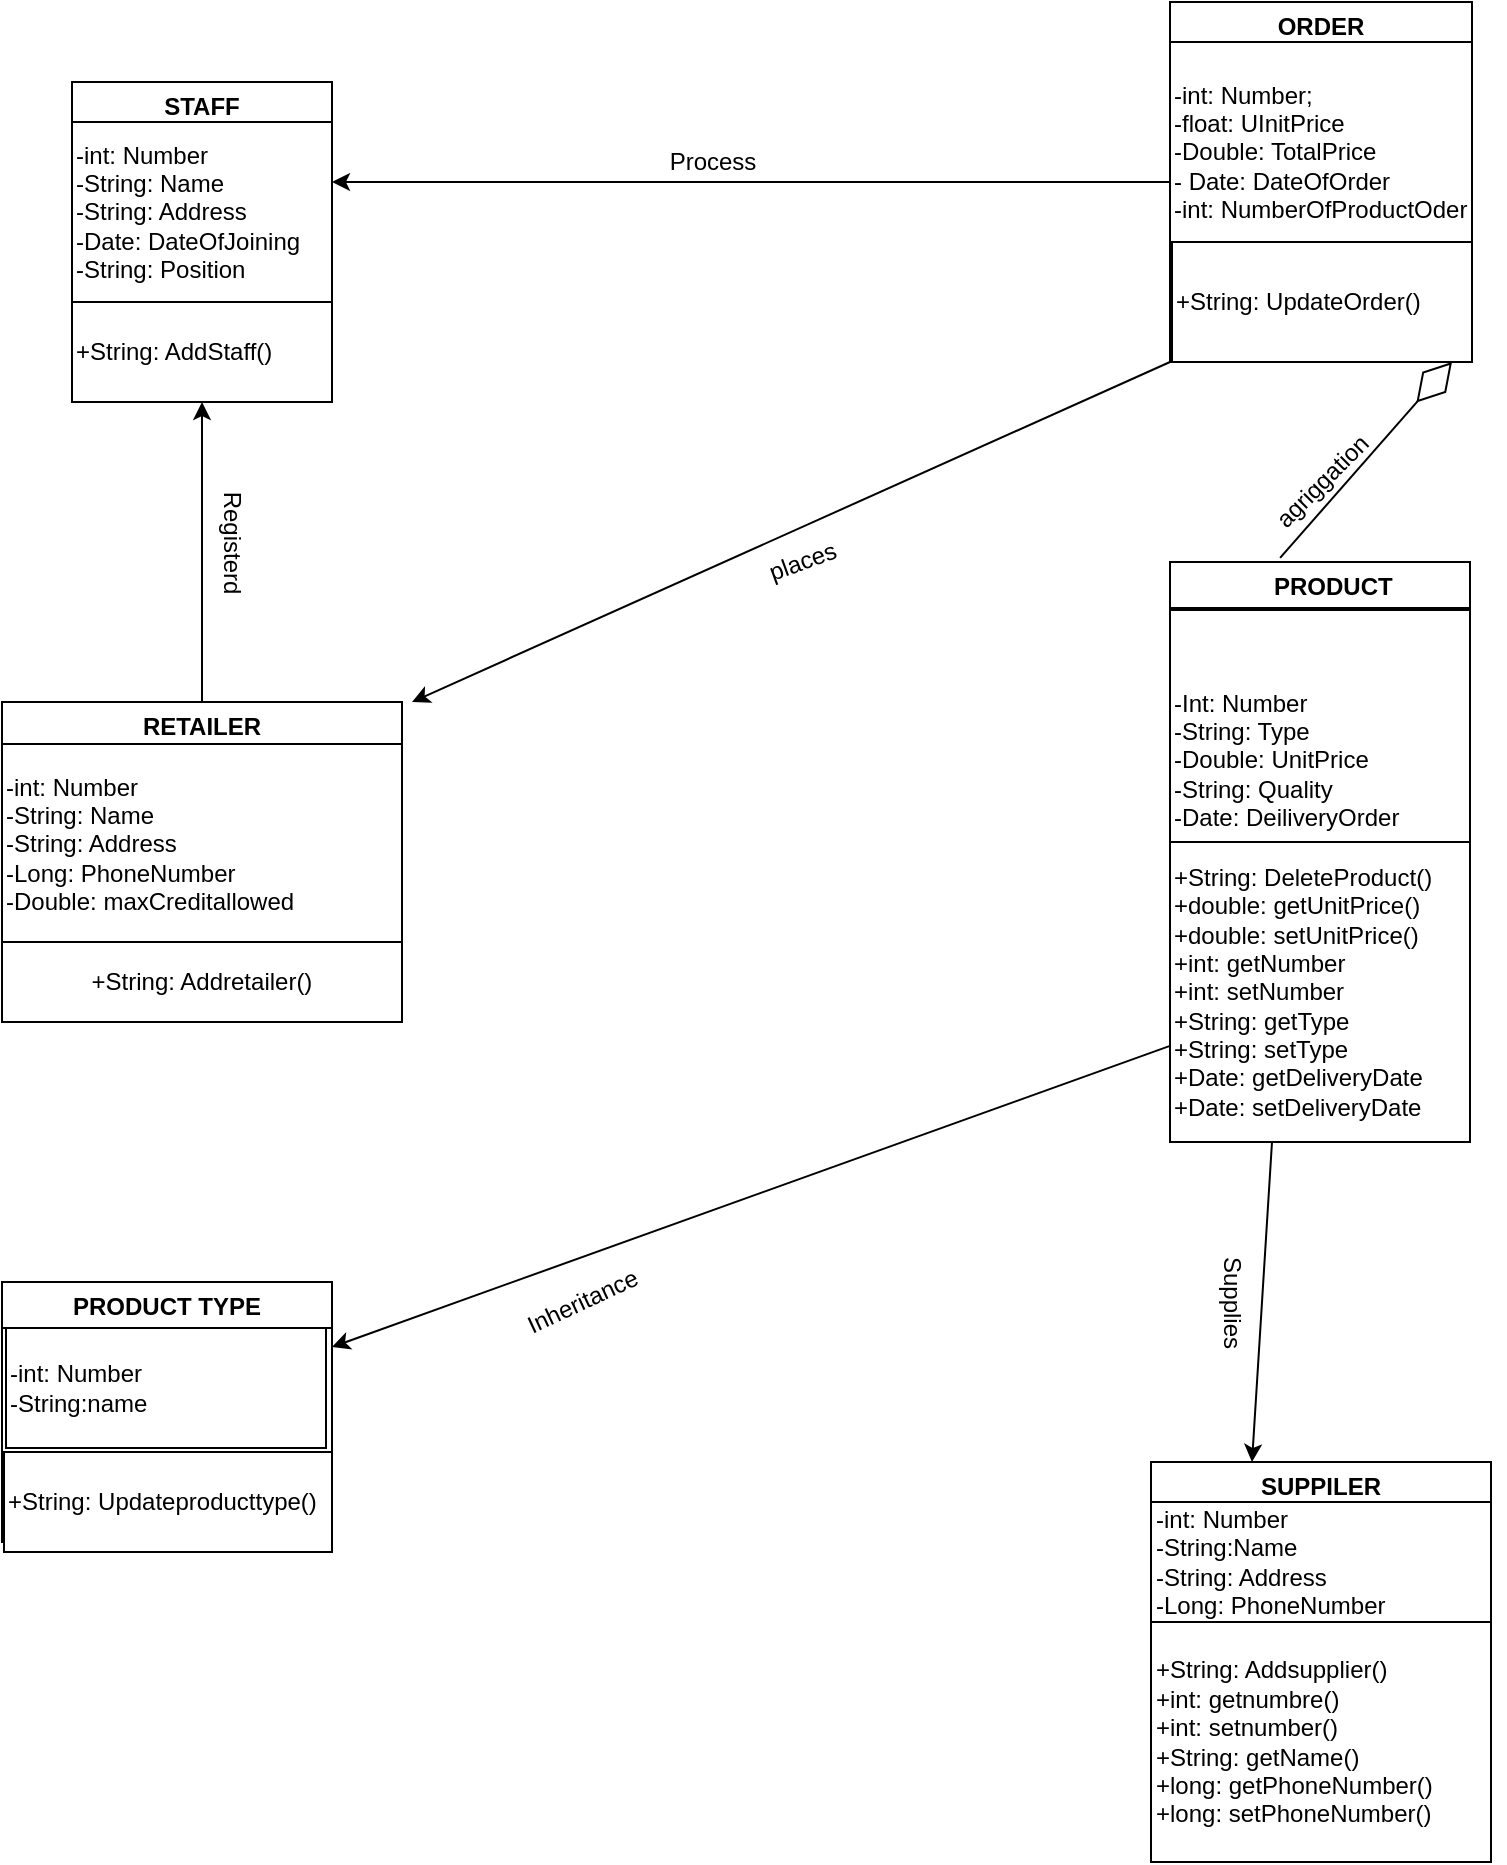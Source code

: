 <mxfile version="15.8.7" type="device"><diagram id="ugJQyR7WccUHTs9dydDU" name="Page-1"><mxGraphModel dx="868" dy="545" grid="1" gridSize="10" guides="1" tooltips="1" connect="1" arrows="1" fold="1" page="1" pageScale="1" pageWidth="850" pageHeight="1100" math="0" shadow="0"><root><mxCell id="0"/><mxCell id="1" parent="0"/><mxCell id="iTOkNgiOt7MMP81025OW-3" value="ORDER" style="swimlane;" vertex="1" parent="1"><mxGeometry x="639" y="110" width="151" height="180" as="geometry"/></mxCell><mxCell id="iTOkNgiOt7MMP81025OW-4" value="-int: Number;&lt;br&gt;-float: UInitPrice&lt;br&gt;-Double: TotalPrice&amp;nbsp;&lt;br&gt;- Date: DateOfOrder&lt;br&gt;-int: NumberOfProductOder" style="whiteSpace=wrap;html=1;align=left;" vertex="1" parent="iTOkNgiOt7MMP81025OW-3"><mxGeometry y="20" width="151" height="110" as="geometry"/></mxCell><mxCell id="iTOkNgiOt7MMP81025OW-5" value="    PRODUCT" style="swimlane;startSize=23;" vertex="1" parent="1"><mxGeometry x="639" y="390" width="150" height="290" as="geometry"/></mxCell><mxCell id="iTOkNgiOt7MMP81025OW-6" value="-Int: Number&lt;br&gt;-String: Type&lt;br&gt;-Double: UnitPrice&lt;br&gt;-String: Quality&lt;br&gt;-Date: DeiliveryOrder" style="whiteSpace=wrap;html=1;aspect=fixed;align=left;" vertex="1" parent="iTOkNgiOt7MMP81025OW-5"><mxGeometry y="24" width="150" height="150" as="geometry"/></mxCell><mxCell id="iTOkNgiOt7MMP81025OW-7" value="+String: DeleteProduct()&lt;br&gt;+double: getUnitPrice()&lt;br&gt;+double: setUnitPrice()&lt;br&gt;+int: getNumber&lt;br&gt;+int: setNumber&lt;br&gt;+String: getType&lt;br&gt;+String: setType&lt;br&gt;+Date: getDeliveryDate&lt;br&gt;+Date: setDeliveryDate" style="whiteSpace=wrap;html=1;aspect=fixed;align=left;" vertex="1" parent="iTOkNgiOt7MMP81025OW-5"><mxGeometry y="140" width="150" height="150" as="geometry"/></mxCell><mxCell id="iTOkNgiOt7MMP81025OW-12" value="SUPPILER" style="swimlane;" vertex="1" parent="1"><mxGeometry x="629.5" y="840" width="170" height="200" as="geometry"/></mxCell><mxCell id="iTOkNgiOt7MMP81025OW-13" value="-int: Number&lt;br&gt;-String:Name&lt;br&gt;-String: Address&lt;br&gt;-Long: PhoneNumber" style="whiteSpace=wrap;html=1;align=left;" vertex="1" parent="iTOkNgiOt7MMP81025OW-12"><mxGeometry y="20" width="170" height="60" as="geometry"/></mxCell><mxCell id="iTOkNgiOt7MMP81025OW-14" value="+String: Addsupplier()&lt;br&gt;+int: getnumbre()&lt;br&gt;+int: setnumber()&lt;br&gt;+String: getName()&lt;br&gt;+long: getPhoneNumber()&lt;br&gt;+long: setPhoneNumber()" style="whiteSpace=wrap;html=1;align=left;" vertex="1" parent="iTOkNgiOt7MMP81025OW-12"><mxGeometry y="80" width="170" height="120" as="geometry"/></mxCell><mxCell id="iTOkNgiOt7MMP81025OW-15" value="STAFF" style="swimlane;" vertex="1" parent="1"><mxGeometry x="90" y="150" width="130" height="160" as="geometry"/></mxCell><mxCell id="iTOkNgiOt7MMP81025OW-16" value="-int: Number&lt;br&gt;-String: Name&lt;br&gt;-String: Address&lt;br&gt;-Date: DateOfJoining&lt;br&gt;-String: Position" style="whiteSpace=wrap;html=1;align=left;" vertex="1" parent="iTOkNgiOt7MMP81025OW-15"><mxGeometry y="20" width="130" height="90" as="geometry"/></mxCell><mxCell id="iTOkNgiOt7MMP81025OW-17" value="+String: AddStaff()" style="whiteSpace=wrap;html=1;align=left;" vertex="1" parent="1"><mxGeometry x="90" y="260" width="130" height="50" as="geometry"/></mxCell><mxCell id="iTOkNgiOt7MMP81025OW-18" value="RETAILER" style="swimlane;" vertex="1" parent="1"><mxGeometry x="55" y="460" width="200" height="160" as="geometry"/></mxCell><mxCell id="iTOkNgiOt7MMP81025OW-19" value="-int: Number&lt;br&gt;-String: Name&lt;br&gt;-String: Address&lt;br&gt;-Long: PhoneNumber&lt;br&gt;-Double: maxCreditallowed" style="whiteSpace=wrap;html=1;align=left;" vertex="1" parent="iTOkNgiOt7MMP81025OW-18"><mxGeometry y="21" width="200" height="100" as="geometry"/></mxCell><mxCell id="iTOkNgiOt7MMP81025OW-20" value="+String: Addretailer()" style="whiteSpace=wrap;html=1;" vertex="1" parent="iTOkNgiOt7MMP81025OW-18"><mxGeometry y="120" width="200" height="40" as="geometry"/></mxCell><mxCell id="iTOkNgiOt7MMP81025OW-21" value="PRODUCT TYPE" style="swimlane;" vertex="1" parent="1"><mxGeometry x="55" y="750" width="165" height="130" as="geometry"/></mxCell><mxCell id="iTOkNgiOt7MMP81025OW-22" value="-int: Number&lt;br&gt;&lt;div&gt;&lt;span&gt;-String:name&lt;/span&gt;&lt;/div&gt;" style="whiteSpace=wrap;html=1;align=left;" vertex="1" parent="iTOkNgiOt7MMP81025OW-21"><mxGeometry x="2" y="23" width="160" height="60" as="geometry"/></mxCell><mxCell id="iTOkNgiOt7MMP81025OW-23" value="+String: Updateproducttype()" style="whiteSpace=wrap;html=1;align=left;" vertex="1" parent="1"><mxGeometry x="56" y="835" width="164" height="50" as="geometry"/></mxCell><mxCell id="iTOkNgiOt7MMP81025OW-24" value="" style="endArrow=classic;html=1;rounded=0;exitX=0;exitY=0.5;exitDx=0;exitDy=0;" edge="1" parent="1" source="iTOkNgiOt7MMP81025OW-3"><mxGeometry width="50" height="50" relative="1" as="geometry"><mxPoint x="400" y="220" as="sourcePoint"/><mxPoint x="220" y="200" as="targetPoint"/></mxGeometry></mxCell><mxCell id="iTOkNgiOt7MMP81025OW-25" value="" style="endArrow=classic;html=1;rounded=0;exitX=0;exitY=1;exitDx=0;exitDy=0;" edge="1" parent="1" source="iTOkNgiOt7MMP81025OW-3"><mxGeometry width="50" height="50" relative="1" as="geometry"><mxPoint x="400" y="390" as="sourcePoint"/><mxPoint x="260" y="460" as="targetPoint"/></mxGeometry></mxCell><mxCell id="iTOkNgiOt7MMP81025OW-26" value="+String: UpdateOrder()" style="whiteSpace=wrap;html=1;align=left;" vertex="1" parent="1"><mxGeometry x="640" y="230" width="150" height="60" as="geometry"/></mxCell><mxCell id="iTOkNgiOt7MMP81025OW-27" value="" style="endArrow=classic;html=1;rounded=0;exitX=0.5;exitY=0;exitDx=0;exitDy=0;entryX=0.5;entryY=1;entryDx=0;entryDy=0;" edge="1" parent="1" source="iTOkNgiOt7MMP81025OW-18" target="iTOkNgiOt7MMP81025OW-15"><mxGeometry width="50" height="50" relative="1" as="geometry"><mxPoint x="400" y="550" as="sourcePoint"/><mxPoint x="450" y="500" as="targetPoint"/></mxGeometry></mxCell><mxCell id="iTOkNgiOt7MMP81025OW-28" value="" style="endArrow=classic;html=1;rounded=0;entryX=1;entryY=0.25;entryDx=0;entryDy=0;" edge="1" parent="1" source="iTOkNgiOt7MMP81025OW-7" target="iTOkNgiOt7MMP81025OW-21"><mxGeometry width="50" height="50" relative="1" as="geometry"><mxPoint x="400" y="550" as="sourcePoint"/><mxPoint x="450" y="500" as="targetPoint"/></mxGeometry></mxCell><mxCell id="iTOkNgiOt7MMP81025OW-29" value="" style="endArrow=classic;html=1;rounded=0;entryX=0.297;entryY=0;entryDx=0;entryDy=0;entryPerimeter=0;" edge="1" parent="1" target="iTOkNgiOt7MMP81025OW-12"><mxGeometry width="50" height="50" relative="1" as="geometry"><mxPoint x="690" y="680" as="sourcePoint"/><mxPoint x="450" y="830" as="targetPoint"/></mxGeometry></mxCell><mxCell id="iTOkNgiOt7MMP81025OW-31" value="" style="endArrow=diamondThin;endFill=0;endSize=24;html=1;rounded=0;exitX=0.367;exitY=-0.007;exitDx=0;exitDy=0;exitPerimeter=0;" edge="1" parent="1" source="iTOkNgiOt7MMP81025OW-5"><mxGeometry width="160" relative="1" as="geometry"><mxPoint x="629.5" y="360" as="sourcePoint"/><mxPoint x="780" y="290" as="targetPoint"/></mxGeometry></mxCell><mxCell id="iTOkNgiOt7MMP81025OW-32" value="Process" style="text;html=1;align=center;verticalAlign=middle;resizable=0;points=[];autosize=1;strokeColor=none;fillColor=none;" vertex="1" parent="1"><mxGeometry x="380" y="180" width="60" height="20" as="geometry"/></mxCell><mxCell id="iTOkNgiOt7MMP81025OW-33" value="agriggation" style="text;html=1;align=center;verticalAlign=middle;resizable=0;points=[];autosize=1;strokeColor=none;fillColor=none;rotation=-45;" vertex="1" parent="1"><mxGeometry x="680" y="340" width="70" height="20" as="geometry"/></mxCell><mxCell id="iTOkNgiOt7MMP81025OW-34" value="places" style="text;html=1;align=center;verticalAlign=middle;resizable=0;points=[];autosize=1;strokeColor=none;fillColor=none;rotation=-20;" vertex="1" parent="1"><mxGeometry x="430" y="380" width="50" height="20" as="geometry"/></mxCell><mxCell id="iTOkNgiOt7MMP81025OW-35" value="Registerd" style="text;html=1;align=center;verticalAlign=middle;resizable=0;points=[];autosize=1;strokeColor=none;fillColor=none;rotation=90;" vertex="1" parent="1"><mxGeometry x="135" y="370" width="70" height="20" as="geometry"/></mxCell><mxCell id="iTOkNgiOt7MMP81025OW-36" value="Inheritance" style="text;html=1;align=center;verticalAlign=middle;resizable=0;points=[];autosize=1;strokeColor=none;fillColor=none;rotation=-25;" vertex="1" parent="1"><mxGeometry x="310" y="750" width="70" height="20" as="geometry"/></mxCell><mxCell id="iTOkNgiOt7MMP81025OW-37" value="Supplies" style="text;html=1;align=center;verticalAlign=middle;resizable=0;points=[];autosize=1;strokeColor=none;fillColor=none;rotation=90;" vertex="1" parent="1"><mxGeometry x="640" y="750" width="60" height="20" as="geometry"/></mxCell></root></mxGraphModel></diagram></mxfile>